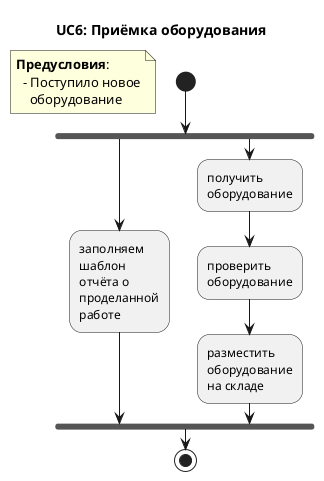@startuml

title UC6: Приёмка оборудования

start
floating note: **Предусловия**:\n\
  - Поступило новое\n\
    оборудование

fork
    -заполняем\nшаблон\nотчёта о\nпроделанной\nработе

fork again
    -получить\nоборудование
    -проверить\nоборудование
    -разместить\nоборудование\nна складе

end fork

stop

@enduml